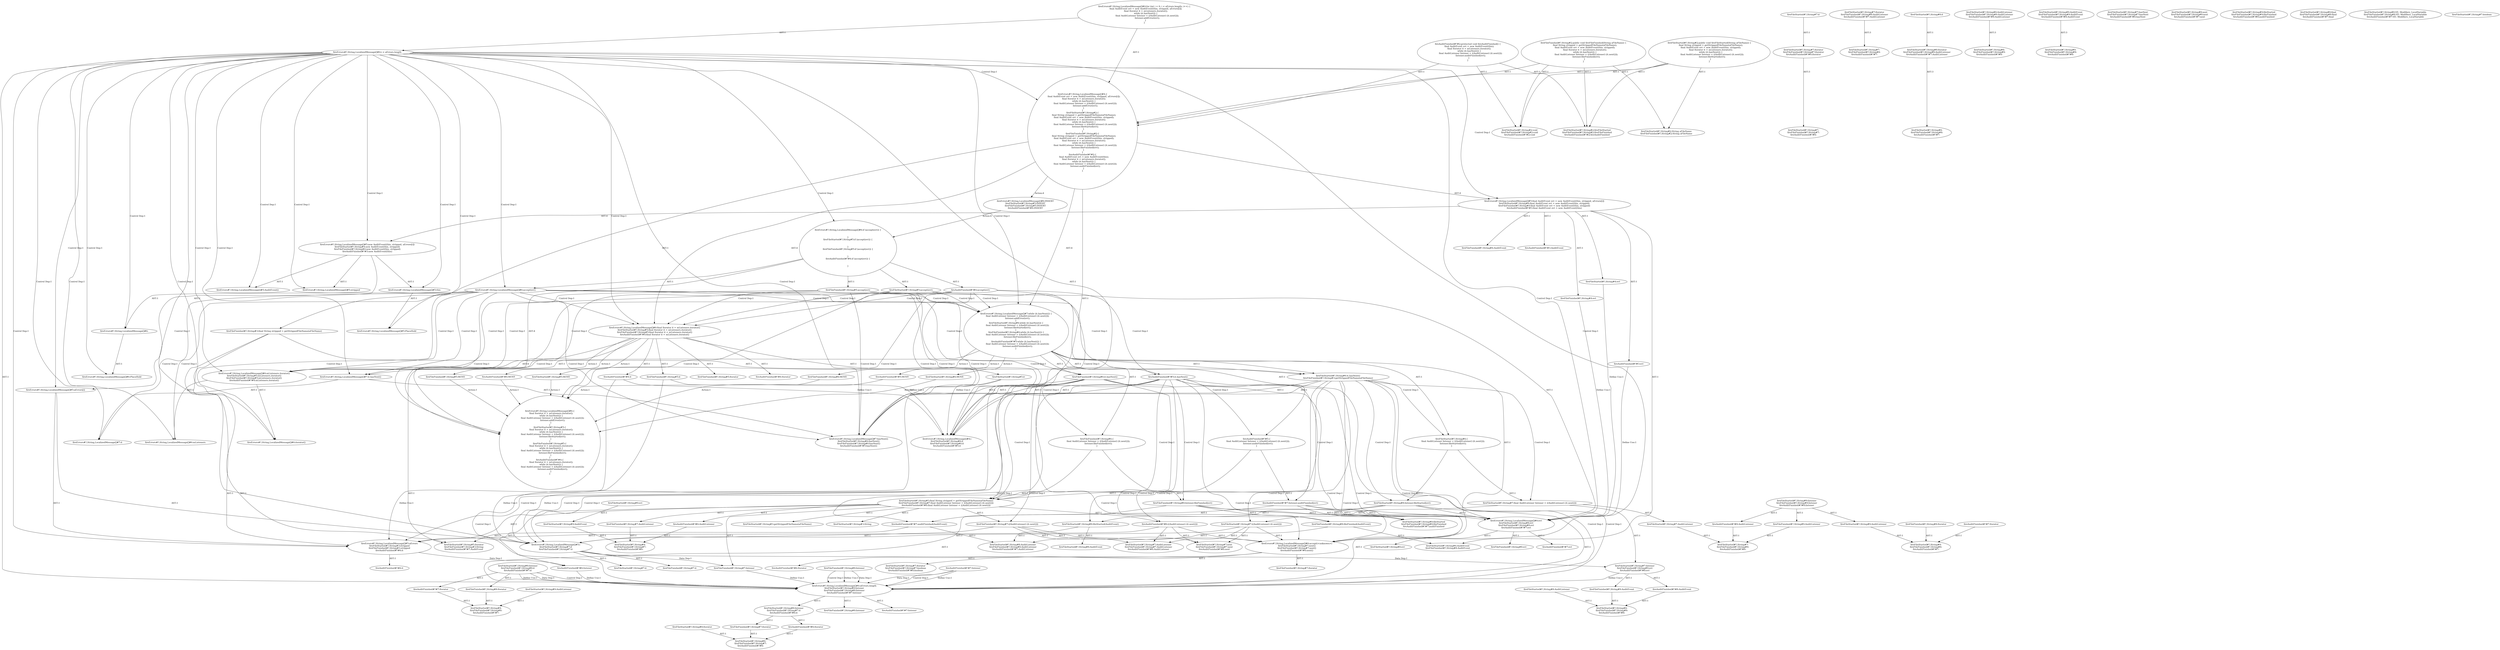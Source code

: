 digraph "Pattern" {
0 [label="fireErrors#?,String,LocalizedMessage[]#6:INSERT
fireFileStarted#?,String#5:INSERT
fireFileFinished#?,String#5:INSERT
fireAuditFinished#?#4:INSERT" shape=ellipse]
1 [label="fireErrors#?,String,LocalizedMessage[]#4:\{
    final AuditEvent evt = new AuditEvent(this, stripped, aErrors[i]);
    final Iterator it = mListeners.iterator();
    while (it.hasNext()) \{
        final AuditListener listener = ((AuditListener) (it.next()));
        listener.addError(evt);
    \} 
\}
fireFileStarted#?,String#2:\{
    final String stripped = getStrippedFileName(aFileName);
    final AuditEvent evt = new AuditEvent(this, stripped);
    final Iterator it = mListeners.iterator();
    while (it.hasNext()) \{
        final AuditListener listener = ((AuditListener) (it.next()));
        listener.fileStarted(evt);
    \} 
\}
fireFileFinished#?,String#2:\{
    final String stripped = getStrippedFileName(aFileName);
    final AuditEvent evt = new AuditEvent(this, stripped);
    final Iterator it = mListeners.iterator();
    while (it.hasNext()) \{
        final AuditListener listener = ((AuditListener) (it.next()));
        listener.fileFinished(evt);
    \} 
\}
fireAuditFinished#?#2:\{
    final AuditEvent evt = new AuditEvent(this);
    final Iterator it = mListeners.iterator();
    while (it.hasNext()) \{
        final AuditListener listener = ((AuditListener) (it.next()));
        listener.auditFinished(evt);
    \} 
\}" shape=ellipse]
2 [label="fireErrors#?,String,LocalizedMessage[]#4:i < aErrors.length" shape=ellipse]
3 [label="fireErrors#?,String,LocalizedMessage[]#4:for (int i = 0; i < aErrors.length; i++) \{
    final AuditEvent evt = new AuditEvent(this, stripped, aErrors[i]);
    final Iterator it = mListeners.iterator();
    while (it.hasNext()) \{
        final AuditListener listener = ((AuditListener) (it.next()));
        listener.addError(evt);
    \} 
\}" shape=ellipse]
4 [label="fireErrors#?,String,LocalizedMessage[]#4:i
fireFileStarted#?,String#6:it
fireFileFinished#?,String#6:it
fireAuditFinished#?#5:it" shape=ellipse]
5 [label="fireErrors#?,String,LocalizedMessage[]#4:aErrors.length
fireFileStarted#?,String#8:listener
fireFileFinished#?,String#8:listener
fireAuditFinished#?#7:listener" shape=ellipse]
6 [label="fireErrors#?,String,LocalizedMessage[]#5:final AuditEvent evt = new AuditEvent(this, stripped, aErrors[i])
fireFileStarted#?,String#4:final AuditEvent evt = new AuditEvent(this, stripped)
fireFileFinished#?,String#4:final AuditEvent evt = new AuditEvent(this, stripped)
fireAuditFinished#?#3:final AuditEvent evt = new AuditEvent(this)" shape=ellipse]
7 [label="fireErrors#?,String,LocalizedMessage[]#5:new AuditEvent(this, stripped, aErrors[i])
fireFileStarted#?,String#4:new AuditEvent(this, stripped)
fireFileFinished#?,String#4:new AuditEvent(this, stripped)
fireAuditFinished#?#3:new AuditEvent(this)" shape=ellipse]
8 [label="fireErrors#?,String,LocalizedMessage[]#5:AuditEvent()" shape=ellipse]
9 [label="fireErrors#?,String,LocalizedMessage[]#5:this" shape=ellipse]
10 [label="fireErrors#?,String,LocalizedMessage[]#5:PlaceHold" shape=ellipse]
11 [label="fireErrors#?,String,LocalizedMessage[]#5:stripped" shape=ellipse]
12 [label="fireErrors#?,String,LocalizedMessage[]#5:aErrors[i]" shape=ellipse]
13 [label="fireErrors#?,String,LocalizedMessage[]#5:aErrors
fireFileStarted#?,String#3:stripped
fireFileFinished#?,String#3:stripped
fireAuditFinished#?#6:it" shape=ellipse]
14 [label="fireErrors#?,String,LocalizedMessage[]#5:i
fireFileStarted#?,String#7:it
fireFileFinished#?,String#7:it" shape=ellipse]
15 [label="fireErrors#?,String,LocalizedMessage[]#6:final Iterator it = mListeners.iterator()
fireFileStarted#?,String#5:final Iterator it = mListeners.iterator()
fireFileFinished#?,String#5:final Iterator it = mListeners.iterator()
fireAuditFinished#?#4:final Iterator it = mListeners.iterator()" shape=ellipse]
16 [label="fireErrors#?,String,LocalizedMessage[]#6:mListeners.iterator()
fireFileStarted#?,String#5:mListeners.iterator()
fireFileFinished#?,String#5:mListeners.iterator()
fireAuditFinished#?#4:mListeners.iterator()" shape=ellipse]
17 [label="fireErrors#?,String,LocalizedMessage[]#6:iterator()" shape=ellipse]
18 [label="fireErrors#?,String,LocalizedMessage[]#6:mListeners" shape=ellipse]
19 [label="fireErrors#?,String,LocalizedMessage[]#7:while (it.hasNext()) \{
    final AuditListener listener = ((AuditListener) (it.next()));
    listener.addError(evt);
\} 
fireFileStarted#?,String#6:while (it.hasNext()) \{
    final AuditListener listener = ((AuditListener) (it.next()));
    listener.fileStarted(evt);
\} 
fireFileFinished#?,String#6:while (it.hasNext()) \{
    final AuditListener listener = ((AuditListener) (it.next()));
    listener.fileFinished(evt);
\} 
fireAuditFinished#?#5:while (it.hasNext()) \{
    final AuditListener listener = ((AuditListener) (it.next()));
    listener.auditFinished(evt);
\} " shape=ellipse]
20 [label="fireErrors#?,String,LocalizedMessage[]#7:it.hasNext()" shape=ellipse]
21 [label="fireErrors#?,String,LocalizedMessage[]#7:hasNext()
fireFileStarted#?,String#6:hasNext()
fireFileFinished#?,String#6:hasNext()
fireAuditFinished#?#5:hasNext()" shape=ellipse]
22 [label="fireErrors#?,String,LocalizedMessage[]#7:it" shape=ellipse]
23 [label="fireErrors#?,String,LocalizedMessage[]#6:PlaceHold" shape=ellipse]
24 [label="fireErrors#?,String,LocalizedMessage[]#6:" shape=ellipse]
25 [label="fireErrors#?,String,LocalizedMessage[]#6:accept(<unknown>)
fireFileStarted#?,String#7:next()
fireFileFinished#?,String#7:next()
fireAuditFinished#?#6:next()" shape=ellipse]
26 [label="fireErrors#?,String,LocalizedMessage[]#6:evt
fireFileStarted#?,String#8:evt
fireFileFinished#?,String#8:evt
fireAuditFinished#?#7:evt" shape=ellipse]
27 [label="fireErrors#?,String,LocalizedMessage[]#6:accept(evt)" shape=ellipse]
28 [label="fireErrors#?,String,LocalizedMessage[]#6:if (accept(evt)) \{


\}
fireFileStarted#?,String#5:if (accept(evt)) \{


\}
fireFileFinished#?,String#5:if (accept(evt)) \{


\}
fireAuditFinished#?#4:if (accept(evt)) \{


\}" shape=ellipse]
29 [label="fireErrors#?,String,LocalizedMessage[]#6:\{
    final Iterator it = mListeners.iterator();
    while (it.hasNext()) \{
        final AuditListener listener = ((AuditListener) (it.next()));
        listener.addError(evt);
    \} 
\}
fireFileStarted#?,String#5:\{
    final Iterator it = mListeners.iterator();
    while (it.hasNext()) \{
        final AuditListener listener = ((AuditListener) (it.next()));
        listener.fileStarted(evt);
    \} 
\}
fireFileFinished#?,String#5:\{
    final Iterator it = mListeners.iterator();
    while (it.hasNext()) \{
        final AuditListener listener = ((AuditListener) (it.next()));
        listener.fileFinished(evt);
    \} 
\}
fireAuditFinished#?#4:\{
    final Iterator it = mListeners.iterator();
    while (it.hasNext()) \{
        final AuditListener listener = ((AuditListener) (it.next()));
        listener.auditFinished(evt);
    \} 
\}" shape=ellipse]
30 [label="fireFileStarted#?,String#6:it.hasNext()
fireFileFinished#?,String#3:getStrippedFileName(aFileName)" shape=ellipse]
31 [label="fireFileStarted#?,String#3:getStrippedFileName(aFileName)" shape=ellipse]
32 [label="fireFileStarted#?,String#8:
fireFileFinished#?,String#7:
fireAuditFinished#?#6:" shape=ellipse]
33 [label="fireFileStarted#?,String#5:accept(evt)" shape=ellipse]
34 [label="fireFileStarted#?,String#7:
fireFileFinished#?,String#7:
fireAuditFinished#?#6:" shape=ellipse]
35 [label="fireFileStarted#?,String#7:
fireFileFinished#?,String#9:
fireAuditFinished#?#8:" shape=ellipse]
36 [label="fireFileStarted#?,String#5:MOVE" shape=ellipse]
37 [label="fireFileStarted#?,String#8:listener.fileStarted(evt)" shape=ellipse]
38 [label="fireFileStarted#?,String#7:
fireFileFinished#?,String#8:
fireAuditFinished#?#7:" shape=ellipse]
39 [label="fireFileStarted#?,String#8:
fireFileFinished#?,String#8:
fireAuditFinished#?#7:" shape=ellipse]
40 [label="fireFileStarted#?,String#9:
fireFileFinished#?,String#8:
fireAuditFinished#?#7:" shape=ellipse]
41 [label="fireFileStarted#?,String#6:\{
    final AuditListener listener = ((AuditListener) (it.next()));
    listener.fileStarted(evt);
\}" shape=ellipse]
42 [label="fireFileStarted#?,String#9:
fireFileFinished#?,String#8:
fireAuditFinished#?#7:" shape=ellipse]
43 [label="fireFileStarted#?,String#8:
fireFileFinished#?,String#9:
fireAuditFinished#?#8:" shape=ellipse]
44 [label="fireFileStarted#?,String#9:
fireFileFinished#?,String#9:
fireAuditFinished#?#8:" shape=ellipse]
45 [label="fireFileStarted#?,String#6:MOVE" shape=ellipse]
46 [label="fireFileStarted#?,String#8:
fireFileFinished#?,String#9:
fireAuditFinished#?#8:" shape=ellipse]
47 [label="fireFileStarted#?,String#9:
fireFileFinished#?,String#7:
fireAuditFinished#?#6:" shape=ellipse]
48 [label="fireFileStarted#?,String#7:((AuditListener) (it.next()))" shape=ellipse]
49 [label="fireFileStarted#?,String#7:hasNext
fireFileFinished#?,String#7:hasNext
fireAuditFinished#?#6:hasNext" shape=ellipse]
50 [label="fireFileStarted#?,String#8:next
fireFileFinished#?,String#8:next
fireAuditFinished#?#7:next" shape=ellipse]
51 [label="fireFileStarted#?,String#9:fileStarted
fireFileFinished#?,String#9:fileFinished
fireAuditFinished#?#8:auditFinished" shape=ellipse]
52 [label="fireFileStarted#?,String#7:next
fireFileFinished#?,String#7:next
fireAuditFinished#?#6:next" shape=ellipse]
53 [label="fireFileStarted#?,String#8:fileStarted
fireFileFinished#?,String#8:fileFinished
fireAuditFinished#?#7:auditFinished" shape=ellipse]
54 [label="fireFileStarted#?,String#2:public void fireFileStarted(String aFileName) \{
    final String stripped = getStrippedFileName(aFileName);
    final AuditEvent evt = new AuditEvent(this, stripped);
    final Iterator it = mListeners.iterator();
    while (it.hasNext()) \{
        final AuditListener listener = ((AuditListener) (it.next()));
        listener.fileStarted(evt);
    \} 
\}" shape=ellipse]
55 [label="fireFileStarted#?,String#2:fireFileStarted
fireFileFinished#?,String#2:fireFileFinished
fireAuditFinished#?#2:fireAuditFinished" shape=ellipse]
56 [label="fireFileStarted#?,String#3:final String stripped = getStrippedFileName(aFileName)
fireFileFinished#?,String#7:final AuditListener listener = ((AuditListener) (it.next()))
fireAuditFinished#?#6:final AuditListener listener = ((AuditListener) (it.next()))" shape=ellipse]
57 [label="fireFileStarted#?,String#3:String" shape=ellipse]
58 [label="fireFileStarted#?,String#7:final AuditListener listener = ((AuditListener) (it.next()))" shape=ellipse]
59 [label="fireFileStarted#?,String#9:listener
fireFileFinished#?,String#9:listener
fireAuditFinished#?#8:listener" shape=ellipse]
60 [label="fireFileStarted#?,String#8:listener
fireFileFinished#?,String#7:it
fireAuditFinished#?#6:it" shape=ellipse]
61 [label="fireFileStarted#?,String#8:listener
fireFileFinished#?,String#8:it
fireAuditFinished#?#7:it" shape=ellipse]
62 [label="fireFileStarted#?,String#8:final
fireFileFinished#?,String#8:final
fireAuditFinished#?#7:final" shape=ellipse]
63 [label="fireFileStarted#?,String#8:VE: Modifiers_LocalVariable
fireFileFinished#?,String#8:VE: Modifiers_LocalVariable
fireAuditFinished#?#7:VE: Modifiers_LocalVariable" shape=ellipse]
64 [label="fireFileStarted#?,String#7:listener
fireFileFinished#?,String#9:evt
fireAuditFinished#?#8:evt" shape=ellipse]
65 [label="fireFileStarted#?,String#9:AuditListener" shape=ellipse]
66 [label="fireFileStarted#?,String#8:AuditListener" shape=ellipse]
67 [label="fireFileStarted#?,String#8:AuditListener
fireFileFinished#?,String#9:AuditListener
fireAuditFinished#?#8:AuditListener" shape=ellipse]
68 [label="fireFileStarted#?,String#9:AuditListener" shape=ellipse]
69 [label="fireFileStarted#?,String#7:AuditListener" shape=ellipse]
70 [label="fireFileStarted#?,String#7:AuditListener
fireFileFinished#?,String#7:AuditListener
fireAuditFinished#?#6:AuditListener" shape=ellipse]
71 [label="fireFileStarted#?,String#8:AuditListener
fireFileFinished#?,String#8:AuditListener
fireAuditFinished#?#7:AuditListener" shape=ellipse]
72 [label="fireFileStarted#?,String#2:void
fireFileFinished#?,String#2:void
fireAuditFinished#?#2:void" shape=ellipse]
73 [label="fireFileStarted#?,String#7:it" shape=ellipse]
74 [label="fireFileStarted#?,String#8:it" shape=ellipse]
75 [label="fireFileStarted#?,String#7:it" shape=ellipse]
76 [label="fireFileStarted#?,String#5:it" shape=ellipse]
77 [label="fireFileStarted#?,String#2:String aFileName
fireFileFinished#?,String#2:String aFileName" shape=ellipse]
78 [label="fireFileStarted#?,String#7:Iterator
fireFileFinished#?,String#7:Iterator
fireAuditFinished#?#6:Iterator" shape=ellipse]
79 [label="fireFileStarted#?,String#7:Iterator
fireFileFinished#?,String#8:AuditListener
fireAuditFinished#?#7:AuditListener" shape=ellipse]
80 [label="fireFileStarted#?,String#8:Iterator
fireFileFinished#?,String#8:AuditListener
fireAuditFinished#?#7:AuditListener" shape=ellipse]
81 [label="fireFileStarted#?,String#8:Iterator" shape=ellipse]
82 [label="fireFileStarted#?,String#7:Iterator
fireFileFinished#?,String#7:boolean
fireAuditFinished#?#6:boolean" shape=ellipse]
83 [label="fireFileStarted#?,String#5:Iterator
fireFileFinished#?,String#3:String
fireAuditFinished#?#7:AuditEvent" shape=ellipse]
84 [label="fireFileStarted#?,String#4:evt" shape=ellipse]
85 [label="fireFileStarted#?,String#4:AuditEvent
fireFileFinished#?,String#8:AuditEvent" shape=ellipse]
86 [label="fireFileStarted#?,String#9:AuditEvent
fireFileFinished#?,String#9:AuditEvent
fireAuditFinished#?#8:AuditEvent" shape=ellipse]
87 [label="fireFileStarted#?,String#9:evt" shape=ellipse]
88 [label="fireFileStarted#?,String#9:AuditEvent" shape=ellipse]
89 [label="fireFileStarted#?,String#8:AuditEvent" shape=ellipse]
90 [label="fireFileStarted#?,String#8:evt" shape=ellipse]
91 [label="fireFileStarted#?,String#8:fileStarted(AuditEvent)" shape=ellipse]
92 [label="fireFileStarted#?,String#7:boolean" shape=ellipse]
93 [label="fireFileFinished#?,String#5:accept(evt)" shape=ellipse]
94 [label="fireFileFinished#?,String#6:it.hasNext()" shape=ellipse]
95 [label="fireFileFinished#?,String#6:\{
    final AuditListener listener = ((AuditListener) (it.next()));
    listener.fileFinished(evt);
\}" shape=ellipse]
96 [label="fireFileFinished#?,String#7:((AuditListener) (it.next()))" shape=ellipse]
97 [label="fireFileFinished#?,String#8:listener.fileFinished(evt)" shape=ellipse]
98 [label="fireFileFinished#?,String#5:MOVE" shape=ellipse]
99 [label="fireFileFinished#?,String#6:MOVE" shape=ellipse]
100 [label="fireFileFinished#?,String#2:public void fireFileFinished(String aFileName) \{
    final String stripped = getStrippedFileName(aFileName);
    final AuditEvent evt = new AuditEvent(this, stripped);
    final Iterator it = mListeners.iterator();
    while (it.hasNext()) \{
        final AuditListener listener = ((AuditListener) (it.next()));
        listener.fileFinished(evt);
    \} 
\}" shape=ellipse]
101 [label="fireFileFinished#?,String#3:final String stripped = getStrippedFileName(aFileName)" shape=ellipse]
102 [label="fireFileFinished#?,String#8:listener" shape=ellipse]
103 [label="fireFileFinished#?,String#8:listener" shape=ellipse]
104 [label="fireFileFinished#?,String#7:listener" shape=ellipse]
105 [label="fireFileFinished#?,String#8:fileFinished(AuditEvent)" shape=ellipse]
106 [label="fireFileFinished#?,String#9:AuditListener" shape=ellipse]
107 [label="fireFileFinished#?,String#7:AuditListener" shape=ellipse]
108 [label="fireFileFinished#?,String#7:Iterator" shape=ellipse]
109 [label="fireFileFinished#?,String#8:Iterator" shape=ellipse]
110 [label="fireFileFinished#?,String#8:Iterator" shape=ellipse]
111 [label="fireFileFinished#?,String#7:Iterator" shape=ellipse]
112 [label="fireFileFinished#?,String#5:Iterator" shape=ellipse]
113 [label="fireFileFinished#?,String#4:evt" shape=ellipse]
114 [label="fireFileFinished#?,String#4:AuditEvent" shape=ellipse]
115 [label="fireFileFinished#?,String#9:AuditEvent" shape=ellipse]
116 [label="fireFileFinished#?,String#8:evt" shape=ellipse]
117 [label="fireFileFinished#?,String#7:it" shape=ellipse]
118 [label="fireFileFinished#?,String#5:it" shape=ellipse]
119 [label="fireAuditFinished#?#2:protected void fireAuditFinished() \{
    final AuditEvent evt = new AuditEvent(this);
    final Iterator it = mListeners.iterator();
    while (it.hasNext()) \{
        final AuditListener listener = ((AuditListener) (it.next()));
        listener.auditFinished(evt);
    \} 
\}" shape=ellipse]
120 [label="fireAuditFinished#?#4:accept(evt)" shape=ellipse]
121 [label="fireAuditFinished#?#5:it.hasNext()" shape=ellipse]
122 [label="fireAuditFinished#?#5:\{
    final AuditListener listener = ((AuditListener) (it.next()));
    listener.auditFinished(evt);
\}" shape=ellipse]
123 [label="fireAuditFinished#?#6:((AuditListener) (it.next()))" shape=ellipse]
124 [label="fireAuditFinished#?#7:listener.auditFinished(evt)" shape=ellipse]
125 [label="fireAuditFinished#?#4:MOVE" shape=ellipse]
126 [label="fireAuditFinished#?#5:MOVE" shape=ellipse]
127 [label="fireAuditFinished#?#7:listener" shape=ellipse]
128 [label="fireAuditFinished#?#7:listener" shape=ellipse]
129 [label="fireAuditFinished#?#6:listener" shape=ellipse]
130 [label="fireAuditFinished#?#8:AuditListener" shape=ellipse]
131 [label="fireAuditFinished#?#6:AuditListener" shape=ellipse]
132 [label="fireAuditFinished#?#6:Iterator" shape=ellipse]
133 [label="fireAuditFinished#?#7:Iterator" shape=ellipse]
134 [label="fireAuditFinished#?#7:Iterator" shape=ellipse]
135 [label="fireAuditFinished#?#6:Iterator" shape=ellipse]
136 [label="fireAuditFinished#?#4:Iterator" shape=ellipse]
137 [label="fireAuditFinished#?#3:evt" shape=ellipse]
138 [label="fireAuditFinished#?#3:AuditEvent" shape=ellipse]
139 [label="fireAuditFinished#?#8:AuditEvent" shape=ellipse]
140 [label="fireAuditFinished#?#7:evt" shape=ellipse]
141 [label="fireAuditFinished#?#6:it" shape=ellipse]
142 [label="fireAuditFinished#?#4:it" shape=ellipse]
143 [label="fireAuditFinished#?#7:auditFinished(AuditEvent)" shape=ellipse]
0 -> 28 [label="Action:4"];
1 -> 0 [label="Action:4"];
1 -> 6 [label="AST:4"];
1 -> 15 [label="AST:4"];
1 -> 19 [label="AST:4"];
1 -> 56 [label="AST:1"];
1 -> 101 [label="AST:1"];
2 -> 1 [label="Control Dep:1"];
2 -> 4 [label="AST:1"];
2 -> 5 [label="AST:1"];
2 -> 6 [label="Control Dep:1"];
2 -> 7 [label="Control Dep:1"];
2 -> 8 [label="Control Dep:1"];
2 -> 9 [label="Control Dep:1"];
2 -> 10 [label="Control Dep:1"];
2 -> 11 [label="Control Dep:1"];
2 -> 12 [label="Control Dep:1"];
2 -> 13 [label="Control Dep:1"];
2 -> 14 [label="Control Dep:1"];
2 -> 15 [label="Control Dep:1"];
2 -> 16 [label="Control Dep:1"];
2 -> 17 [label="Control Dep:1"];
2 -> 18 [label="Control Dep:1"];
2 -> 19 [label="Control Dep:1"];
2 -> 20 [label="Control Dep:1"];
2 -> 21 [label="Control Dep:1"];
2 -> 22 [label="Control Dep:1"];
2 -> 23 [label="Control Dep:1"];
2 -> 24 [label="Control Dep:1"];
2 -> 25 [label="Control Dep:1"];
2 -> 26 [label="Control Dep:1"];
2 -> 27 [label="Control Dep:1"];
2 -> 28 [label="Control Dep:1"];
3 -> 1 [label="AST:1"];
3 -> 2 [label="AST:1"];
5 -> 60 [label="AST:1"];
5 -> 102 [label="AST:1"];
5 -> 127 [label="AST:1"];
6 -> 7 [label="AST:4"];
6 -> 84 [label="AST:1"];
6 -> 85 [label="AST:1"];
6 -> 113 [label="AST:1"];
6 -> 114 [label="AST:1"];
6 -> 137 [label="AST:1"];
6 -> 138 [label="AST:1"];
7 -> 8 [label="AST:1"];
7 -> 9 [label="AST:1"];
7 -> 11 [label="AST:1"];
7 -> 12 [label="AST:1"];
9 -> 10 [label="AST:1"];
12 -> 13 [label="AST:1"];
12 -> 14 [label="AST:1"];
13 -> 129 [label="Data Dep:1"];
13 -> 141 [label="AST:1"];
14 -> 64 [label="Data Dep:1"];
14 -> 75 [label="AST:1"];
14 -> 104 [label="Data Dep:1"];
14 -> 117 [label="AST:1"];
15 -> 16 [label="AST:4"];
15 -> 36 [label="Action:1"];
15 -> 76 [label="AST:1"];
15 -> 83 [label="AST:1"];
15 -> 98 [label="Action:1"];
15 -> 112 [label="AST:1"];
15 -> 118 [label="AST:1"];
15 -> 125 [label="Action:1"];
15 -> 136 [label="AST:1"];
15 -> 142 [label="AST:1"];
16 -> 18 [label="AST:1"];
16 -> 17 [label="AST:1"];
19 -> 20 [label="AST:1"];
19 -> 30 [label="AST:1"];
19 -> 41 [label="AST:1"];
19 -> 45 [label="Action:1"];
19 -> 94 [label="AST:1"];
19 -> 95 [label="AST:1"];
19 -> 99 [label="Action:1"];
19 -> 121 [label="AST:1"];
19 -> 122 [label="AST:1"];
19 -> 126 [label="Action:1"];
20 -> 22 [label="AST:1"];
20 -> 21 [label="AST:1"];
24 -> 23 [label="AST:1"];
25 -> 82 [label="AST:1"];
25 -> 111 [label="AST:1"];
25 -> 135 [label="AST:1"];
26 -> 90 [label="AST:1"];
26 -> 116 [label="AST:1"];
26 -> 140 [label="AST:1"];
27 -> 15 [label="Control Dep:1"];
27 -> 16 [label="Control Dep:1"];
27 -> 17 [label="Control Dep:1"];
27 -> 18 [label="Control Dep:1"];
27 -> 19 [label="Control Dep:1"];
27 -> 20 [label="Control Dep:1"];
27 -> 21 [label="Control Dep:1"];
27 -> 22 [label="Control Dep:1"];
27 -> 24 [label="AST:1"];
27 -> 25 [label="AST:1"];
27 -> 26 [label="AST:1"];
27 -> 29 [label="Control Dep:1"];
28 -> 27 [label="AST:1"];
28 -> 29 [label="AST:4"];
28 -> 33 [label="AST:1"];
28 -> 93 [label="AST:1"];
28 -> 120 [label="AST:1"];
30 -> 4 [label="AST:1"];
30 -> 21 [label="AST:1"];
30 -> 41 [label="Control Dep:1"];
30 -> 58 [label="Control Dep:1"];
30 -> 48 [label="Control Dep:1"];
30 -> 25 [label="Control Dep:1"];
30 -> 14 [label="Control Dep:1"];
30 -> 37 [label="Control Dep:1"];
30 -> 91 [label="Control Dep:1"];
30 -> 5 [label="Control Dep:1"];
30 -> 26 [label="Control Dep:1"];
33 -> 30 [label="Control Dep:1"];
33 -> 29 [label="Control Dep:1"];
33 -> 15 [label="Control Dep:1"];
33 -> 16 [label="Control Dep:1"];
33 -> 19 [label="Control Dep:1"];
33 -> 21 [label="Control Dep:1"];
33 -> 4 [label="Control Dep:1"];
36 -> 29 [label="Action:1"];
37 -> 53 [label="AST:1"];
37 -> 5 [label="AST:1"];
37 -> 91 [label="AST:1"];
37 -> 26 [label="AST:1"];
41 -> 37 [label="AST:1"];
41 -> 58 [label="AST:1"];
45 -> 29 [label="Action:1"];
48 -> 52 [label="AST:1"];
48 -> 70 [label="AST:1"];
48 -> 14 [label="AST:1"];
48 -> 25 [label="AST:1"];
54 -> 55 [label="AST:1"];
54 -> 72 [label="AST:1"];
54 -> 77 [label="AST:1"];
54 -> 1 [label="AST:1"];
56 -> 31 [label="AST:1"];
56 -> 13 [label="AST:1"];
56 -> 57 [label="AST:1"];
56 -> 96 [label="AST:1"];
56 -> 104 [label="AST:1"];
56 -> 107 [label="AST:1"];
56 -> 123 [label="AST:1"];
56 -> 129 [label="AST:1"];
56 -> 131 [label="AST:1"];
58 -> 48 [label="AST:1"];
58 -> 64 [label="AST:1"];
58 -> 69 [label="AST:1"];
59 -> 65 [label="AST:1"];
59 -> 106 [label="AST:1"];
59 -> 130 [label="AST:1"];
60 -> 108 [label="AST:1"];
60 -> 132 [label="AST:1"];
61 -> 5 [label="Define Use:1"];
61 -> 5 [label="Data Dep:1"];
61 -> 5 [label="Control Dep:1"];
61 -> 109 [label="AST:1"];
61 -> 133 [label="AST:1"];
64 -> 5 [label="Define Use:1"];
64 -> 115 [label="AST:1"];
64 -> 139 [label="AST:1"];
65 -> 42 [label="AST:1"];
66 -> 46 [label="AST:1"];
67 -> 43 [label="AST:3"];
68 -> 40 [label="AST:1"];
69 -> 35 [label="AST:1"];
73 -> 78 [label="AST:1"];
74 -> 80 [label="AST:1"];
76 -> 4 [label="Define Use:1"];
76 -> 14 [label="Define Use:1"];
78 -> 34 [label="AST:3"];
79 -> 38 [label="AST:3"];
80 -> 39 [label="AST:3"];
81 -> 32 [label="AST:1"];
84 -> 26 [label="Define Use:1"];
86 -> 44 [label="AST:3"];
87 -> 88 [label="AST:1"];
88 -> 47 [label="AST:1"];
91 -> 71 [label="AST:1"];
91 -> 89 [label="AST:1"];
93 -> 29 [label="Control Dep:1"];
93 -> 15 [label="Control Dep:1"];
93 -> 16 [label="Control Dep:1"];
93 -> 19 [label="Control Dep:1"];
93 -> 94 [label="Control Dep:1"];
93 -> 21 [label="Control Dep:1"];
93 -> 4 [label="Control Dep:1"];
94 -> 4 [label="AST:1"];
94 -> 21 [label="AST:1"];
94 -> 95 [label="Control Dep:1"];
94 -> 56 [label="Control Dep:1"];
94 -> 96 [label="Control Dep:1"];
94 -> 25 [label="Control Dep:1"];
94 -> 14 [label="Control Dep:1"];
94 -> 97 [label="Control Dep:1"];
94 -> 105 [label="Control Dep:1"];
94 -> 5 [label="Control Dep:1"];
94 -> 26 [label="Control Dep:1"];
95 -> 56 [label="AST:1"];
95 -> 97 [label="AST:1"];
96 -> 52 [label="AST:1"];
96 -> 70 [label="AST:1"];
96 -> 14 [label="AST:1"];
96 -> 25 [label="AST:1"];
97 -> 53 [label="AST:1"];
97 -> 5 [label="AST:1"];
97 -> 105 [label="AST:1"];
97 -> 26 [label="AST:1"];
98 -> 29 [label="Action:1"];
99 -> 29 [label="Action:1"];
100 -> 55 [label="AST:1"];
100 -> 72 [label="AST:1"];
100 -> 77 [label="AST:1"];
100 -> 1 [label="AST:1"];
101 -> 13 [label="AST:1"];
101 -> 83 [label="AST:1"];
101 -> 30 [label="AST:1"];
103 -> 5 [label="Define Use:1"];
103 -> 5 [label="Data Dep:1"];
103 -> 5 [label="Control Dep:1"];
104 -> 5 [label="Define Use:1"];
105 -> 71 [label="AST:1"];
105 -> 85 [label="AST:1"];
106 -> 35 [label="AST:1"];
107 -> 47 [label="AST:1"];
108 -> 32 [label="AST:1"];
109 -> 40 [label="AST:1"];
110 -> 42 [label="AST:1"];
113 -> 26 [label="Define Use:1"];
115 -> 46 [label="AST:1"];
118 -> 4 [label="Define Use:1"];
118 -> 14 [label="Define Use:1"];
119 -> 55 [label="AST:1"];
119 -> 72 [label="AST:1"];
119 -> 1 [label="AST:1"];
120 -> 29 [label="Control Dep:1"];
120 -> 15 [label="Control Dep:1"];
120 -> 16 [label="Control Dep:1"];
120 -> 19 [label="Control Dep:1"];
120 -> 121 [label="Control Dep:1"];
120 -> 21 [label="Control Dep:1"];
120 -> 4 [label="Control Dep:1"];
121 -> 4 [label="AST:1"];
121 -> 21 [label="AST:1"];
121 -> 122 [label="Control Dep:1"];
121 -> 56 [label="Control Dep:1"];
121 -> 123 [label="Control Dep:1"];
121 -> 25 [label="Control Dep:1"];
121 -> 13 [label="Control Dep:1"];
121 -> 124 [label="Control Dep:1"];
121 -> 143 [label="Control Dep:1"];
121 -> 5 [label="Control Dep:1"];
121 -> 26 [label="Control Dep:1"];
122 -> 56 [label="AST:1"];
122 -> 124 [label="AST:1"];
123 -> 52 [label="AST:1"];
123 -> 70 [label="AST:1"];
123 -> 13 [label="AST:1"];
123 -> 25 [label="AST:1"];
124 -> 53 [label="AST:1"];
124 -> 5 [label="AST:1"];
124 -> 143 [label="AST:1"];
124 -> 26 [label="AST:1"];
125 -> 29 [label="Action:1"];
126 -> 29 [label="Action:1"];
128 -> 5 [label="Define Use:1"];
128 -> 5 [label="Data Dep:1"];
128 -> 5 [label="Control Dep:1"];
129 -> 5 [label="Define Use:1"];
130 -> 35 [label="AST:1"];
131 -> 47 [label="AST:1"];
132 -> 32 [label="AST:1"];
133 -> 40 [label="AST:1"];
134 -> 42 [label="AST:1"];
137 -> 26 [label="Define Use:1"];
139 -> 46 [label="AST:1"];
142 -> 4 [label="Define Use:1"];
142 -> 13 [label="Define Use:1"];
143 -> 71 [label="AST:1"];
143 -> 83 [label="AST:1"];
}